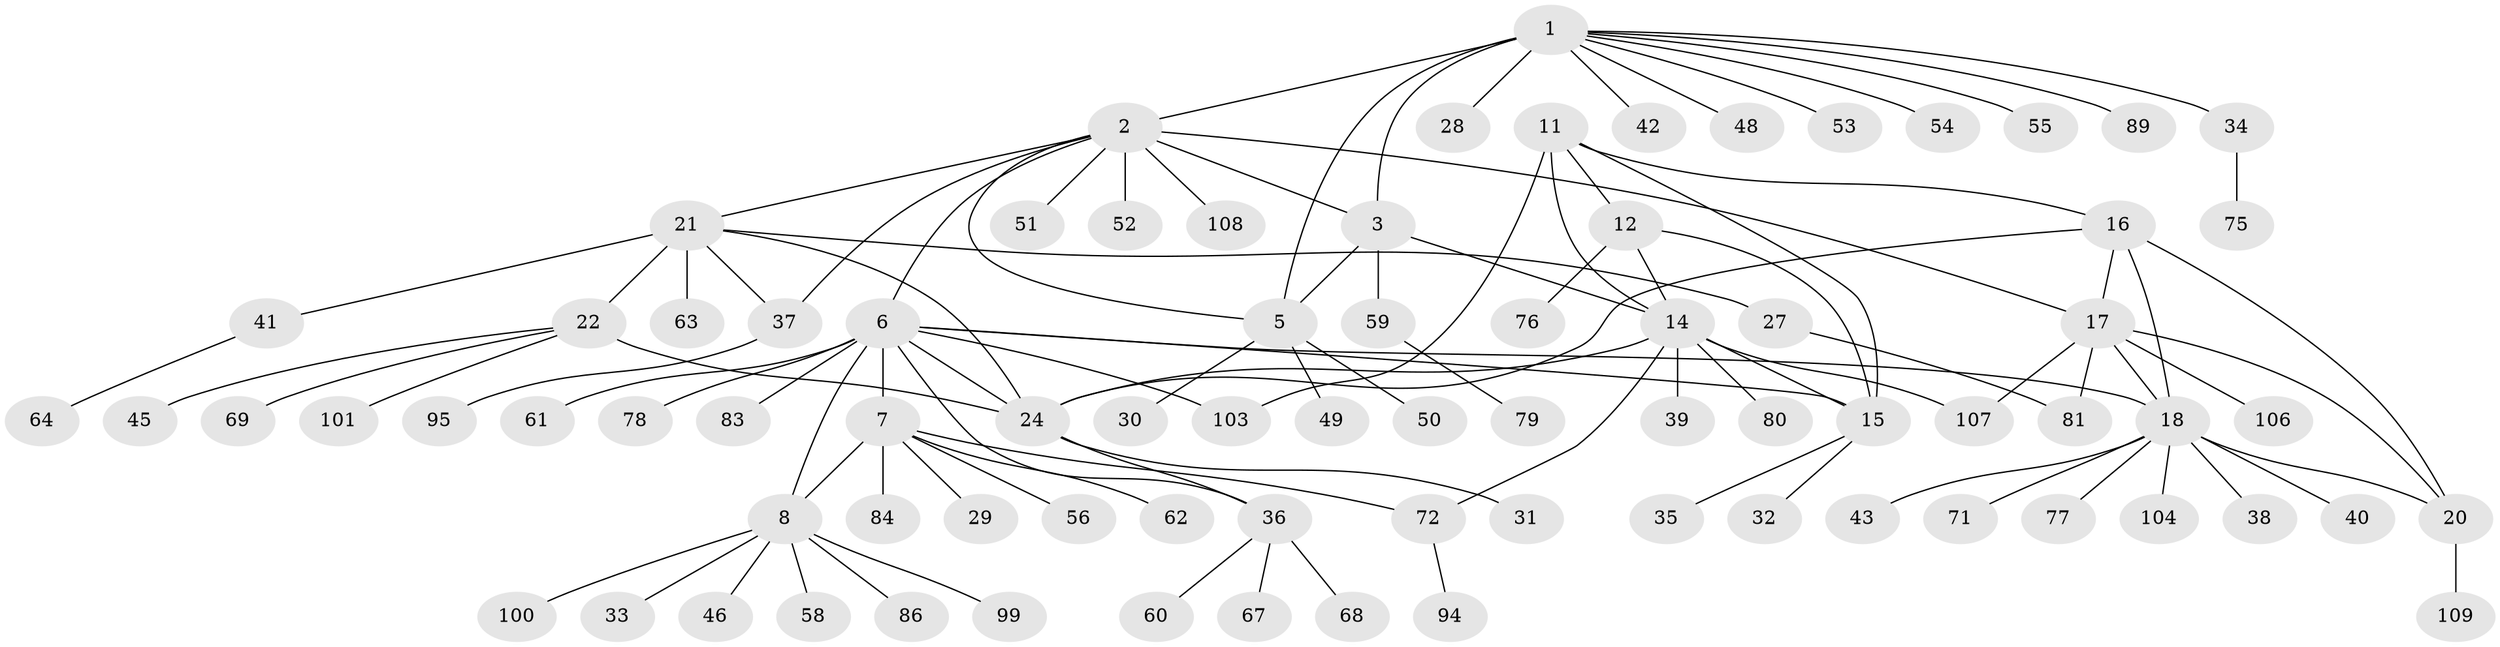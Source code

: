 // Generated by graph-tools (version 1.1) at 2025/52/02/27/25 19:52:20]
// undirected, 80 vertices, 102 edges
graph export_dot {
graph [start="1"]
  node [color=gray90,style=filled];
  1 [super="+4"];
  2 [super="+102"];
  3;
  5 [super="+57"];
  6 [super="+9"];
  7 [super="+26"];
  8 [super="+10"];
  11 [super="+13"];
  12;
  14 [super="+87"];
  15 [super="+73"];
  16 [super="+19"];
  17 [super="+44"];
  18 [super="+47"];
  20;
  21 [super="+25"];
  22 [super="+23"];
  24 [super="+93"];
  27;
  28;
  29;
  30;
  31;
  32;
  33;
  34;
  35;
  36 [super="+105"];
  37 [super="+70"];
  38 [super="+65"];
  39;
  40;
  41;
  42;
  43;
  45;
  46 [super="+66"];
  48;
  49;
  50;
  51 [super="+98"];
  52;
  53;
  54;
  55;
  56 [super="+90"];
  58;
  59 [super="+96"];
  60;
  61;
  62 [super="+91"];
  63;
  64;
  67 [super="+85"];
  68 [super="+88"];
  69;
  71;
  72 [super="+74"];
  75 [super="+82"];
  76;
  77;
  78;
  79;
  80;
  81 [super="+97"];
  83;
  84;
  86 [super="+92"];
  89;
  94;
  95;
  99;
  100;
  101;
  103;
  104;
  106;
  107;
  108;
  109;
  1 -- 2 [weight=2];
  1 -- 3 [weight=2];
  1 -- 5 [weight=2];
  1 -- 28;
  1 -- 34;
  1 -- 53;
  1 -- 55;
  1 -- 42;
  1 -- 48;
  1 -- 54;
  1 -- 89;
  2 -- 3;
  2 -- 5;
  2 -- 17;
  2 -- 21;
  2 -- 51;
  2 -- 52;
  2 -- 108;
  2 -- 6;
  2 -- 37;
  3 -- 5;
  3 -- 14;
  3 -- 59;
  5 -- 30;
  5 -- 49;
  5 -- 50;
  6 -- 7 [weight=2];
  6 -- 8 [weight=4];
  6 -- 24;
  6 -- 36;
  6 -- 103;
  6 -- 78;
  6 -- 15;
  6 -- 18;
  6 -- 83;
  6 -- 61;
  7 -- 8 [weight=2];
  7 -- 29;
  7 -- 56;
  7 -- 62;
  7 -- 72;
  7 -- 84;
  8 -- 58;
  8 -- 86;
  8 -- 33;
  8 -- 99;
  8 -- 100;
  8 -- 46;
  11 -- 12 [weight=2];
  11 -- 14 [weight=2];
  11 -- 15 [weight=2];
  11 -- 16;
  11 -- 103;
  12 -- 14;
  12 -- 15;
  12 -- 76;
  14 -- 15;
  14 -- 24;
  14 -- 39;
  14 -- 72;
  14 -- 80;
  14 -- 107;
  15 -- 32;
  15 -- 35;
  16 -- 17 [weight=2];
  16 -- 18 [weight=2];
  16 -- 20 [weight=2];
  16 -- 24;
  17 -- 18;
  17 -- 20;
  17 -- 81;
  17 -- 106;
  17 -- 107;
  18 -- 20;
  18 -- 38;
  18 -- 40;
  18 -- 43;
  18 -- 71;
  18 -- 77;
  18 -- 104;
  20 -- 109;
  21 -- 22 [weight=4];
  21 -- 24 [weight=2];
  21 -- 37;
  21 -- 41;
  21 -- 27;
  21 -- 63;
  22 -- 24 [weight=2];
  22 -- 69;
  22 -- 101;
  22 -- 45;
  24 -- 31;
  24 -- 36;
  27 -- 81;
  34 -- 75;
  36 -- 60;
  36 -- 67;
  36 -- 68;
  37 -- 95;
  41 -- 64;
  59 -- 79;
  72 -- 94;
}
